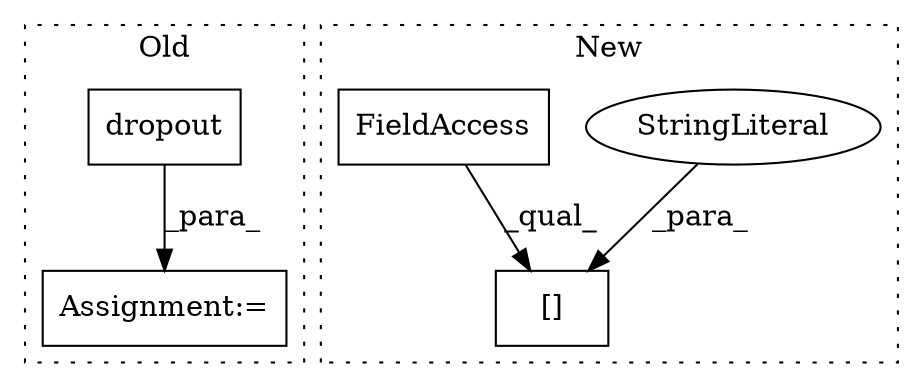 digraph G {
subgraph cluster0 {
1 [label="dropout" a="32" s="3218,3227" l="8,1" shape="box"];
3 [label="Assignment:=" a="7" s="3212" l="1" shape="box"];
label = "Old";
style="dotted";
}
subgraph cluster1 {
2 [label="[]" a="2" s="4452,4477" l="8,1" shape="box"];
4 [label="StringLiteral" a="45" s="4460" l="17" shape="ellipse"];
5 [label="FieldAccess" a="22" s="4452" l="7" shape="box"];
label = "New";
style="dotted";
}
1 -> 3 [label="_para_"];
4 -> 2 [label="_para_"];
5 -> 2 [label="_qual_"];
}